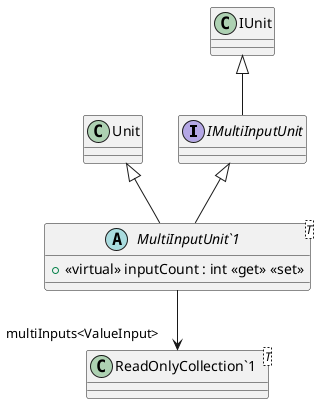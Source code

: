 @startuml
interface IMultiInputUnit {
}
abstract class "MultiInputUnit`1"<T> {
    + <<virtual>> inputCount : int <<get>> <<set>>
}
class "ReadOnlyCollection`1"<T> {
}
IUnit <|-- IMultiInputUnit
Unit <|-- "MultiInputUnit`1"
IMultiInputUnit <|-- "MultiInputUnit`1"
"MultiInputUnit`1" --> "multiInputs<ValueInput>" "ReadOnlyCollection`1"
@enduml
